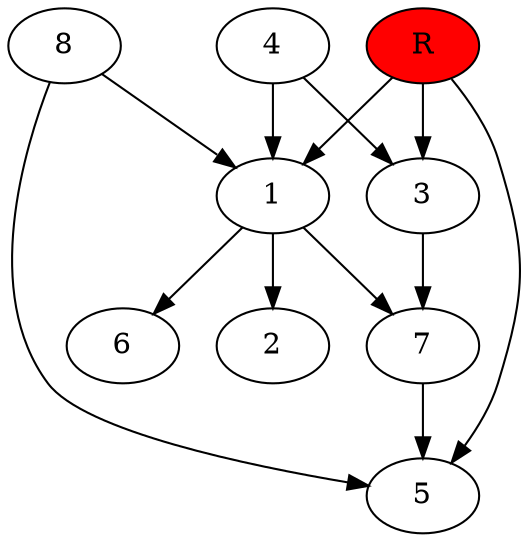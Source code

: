 digraph prb32041 {
	1
	2
	3
	4
	5
	6
	7
	8
	R [fillcolor="#ff0000" style=filled]
	1 -> 2
	1 -> 6
	1 -> 7
	3 -> 7
	4 -> 1
	4 -> 3
	7 -> 5
	8 -> 1
	8 -> 5
	R -> 1
	R -> 3
	R -> 5
}
